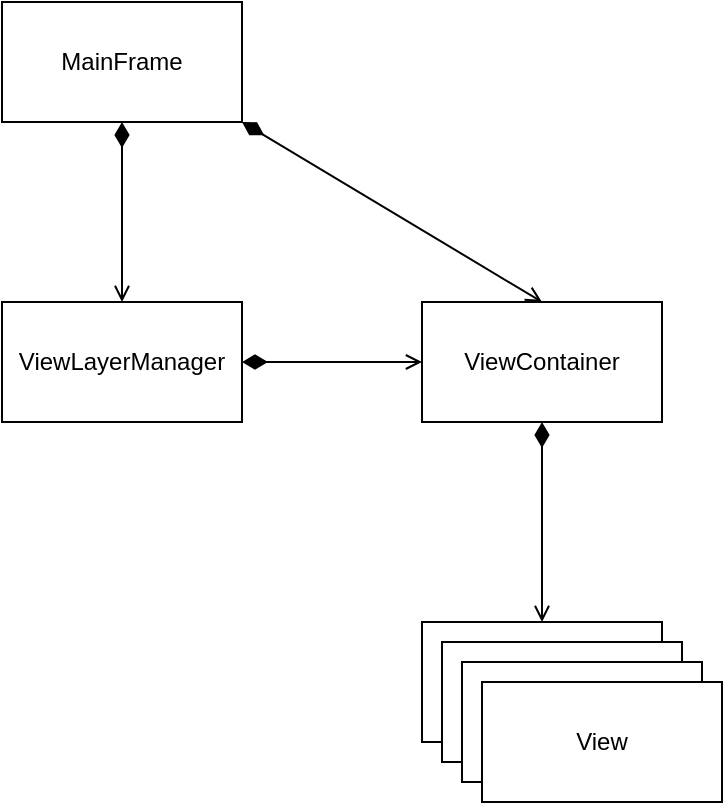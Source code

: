 <mxfile>
    <diagram id="Yc5CQ4B76x57hHnFzKnh" name="Page-1">
        <mxGraphModel dx="872" dy="571" grid="1" gridSize="10" guides="1" tooltips="1" connect="1" arrows="1" fold="1" page="1" pageScale="1" pageWidth="850" pageHeight="1100" math="0" shadow="0">
            <root>
                <mxCell id="0"/>
                <mxCell id="1" parent="0"/>
                <mxCell id="11" style="edgeStyle=none;html=1;exitX=0;exitY=0.5;exitDx=0;exitDy=0;entryX=1;entryY=0.5;entryDx=0;entryDy=0;startArrow=open;startFill=0;endArrow=diamondThin;endFill=1;endSize=10;" edge="1" parent="1" source="3" target="2">
                    <mxGeometry relative="1" as="geometry"/>
                </mxCell>
                <mxCell id="2" value="ViewLayerManager" style="rounded=0;whiteSpace=wrap;html=1;" vertex="1" parent="1">
                    <mxGeometry x="260" y="200" width="120" height="60" as="geometry"/>
                </mxCell>
                <mxCell id="13" style="edgeStyle=none;html=1;exitX=0.5;exitY=0;exitDx=0;exitDy=0;entryX=1;entryY=1;entryDx=0;entryDy=0;startArrow=open;startFill=0;endArrow=diamondThin;endFill=1;endSize=10;" edge="1" parent="1" source="3" target="9">
                    <mxGeometry relative="1" as="geometry"/>
                </mxCell>
                <mxCell id="3" value="ViewContainer" style="rounded=0;whiteSpace=wrap;html=1;" vertex="1" parent="1">
                    <mxGeometry x="470" y="200" width="120" height="60" as="geometry"/>
                </mxCell>
                <mxCell id="8" value="" style="group" vertex="1" connectable="0" parent="1">
                    <mxGeometry x="470" y="360" width="150" height="90" as="geometry"/>
                </mxCell>
                <mxCell id="4" value="View" style="rounded=0;whiteSpace=wrap;html=1;" vertex="1" parent="8">
                    <mxGeometry width="120" height="60" as="geometry"/>
                </mxCell>
                <mxCell id="5" value="View" style="rounded=0;whiteSpace=wrap;html=1;" vertex="1" parent="8">
                    <mxGeometry x="10" y="10" width="120" height="60" as="geometry"/>
                </mxCell>
                <mxCell id="6" value="View" style="rounded=0;whiteSpace=wrap;html=1;" vertex="1" parent="8">
                    <mxGeometry x="20" y="20" width="120" height="60" as="geometry"/>
                </mxCell>
                <mxCell id="7" value="View" style="rounded=0;whiteSpace=wrap;html=1;" vertex="1" parent="8">
                    <mxGeometry x="30" y="30" width="120" height="60" as="geometry"/>
                </mxCell>
                <mxCell id="12" style="edgeStyle=none;html=1;startArrow=open;startFill=0;endArrow=diamondThin;endFill=1;endSize=10;exitX=0.5;exitY=0;exitDx=0;exitDy=0;" edge="1" parent="1" source="2" target="9">
                    <mxGeometry relative="1" as="geometry"/>
                </mxCell>
                <mxCell id="9" value="MainFrame" style="rounded=0;whiteSpace=wrap;html=1;" vertex="1" parent="1">
                    <mxGeometry x="260" y="50" width="120" height="60" as="geometry"/>
                </mxCell>
                <mxCell id="10" style="edgeStyle=none;html=1;endArrow=diamondThin;endFill=1;exitX=0.5;exitY=0;exitDx=0;exitDy=0;endSize=10;startArrow=open;startFill=0;" edge="1" parent="1" source="4" target="3">
                    <mxGeometry relative="1" as="geometry"/>
                </mxCell>
            </root>
        </mxGraphModel>
    </diagram>
</mxfile>